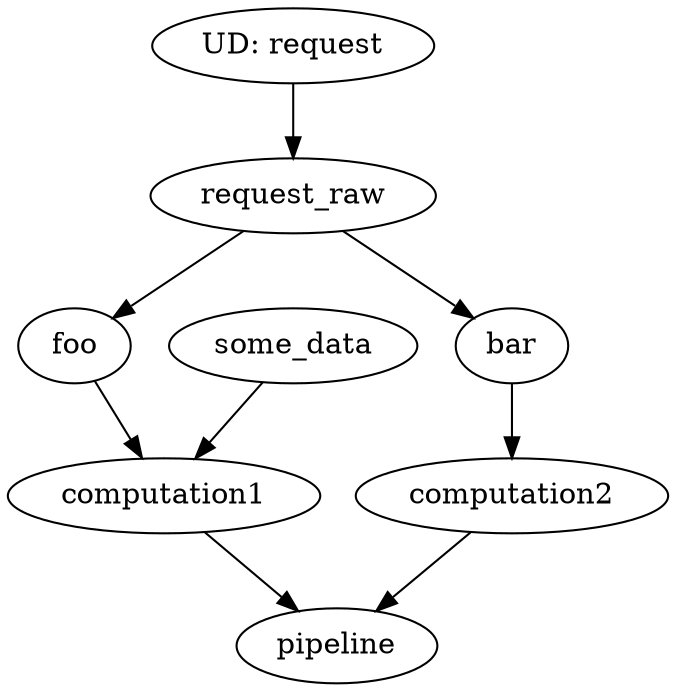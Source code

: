 // Dependency Graph
digraph {
	foo [label=foo]
	request_raw [label=request_raw]
	request [label=request]
	bar [label=bar]
	some_data [label=some_data]
	computation2 [label=computation2]
	computation1 [label=computation1]
	pipeline [label=pipeline]
	request [label="UD: request"]
	request_raw -> foo
	request -> request_raw
	request_raw -> bar
	bar -> computation2
	foo -> computation1
	some_data -> computation1
	computation1 -> pipeline
	computation2 -> pipeline
}
